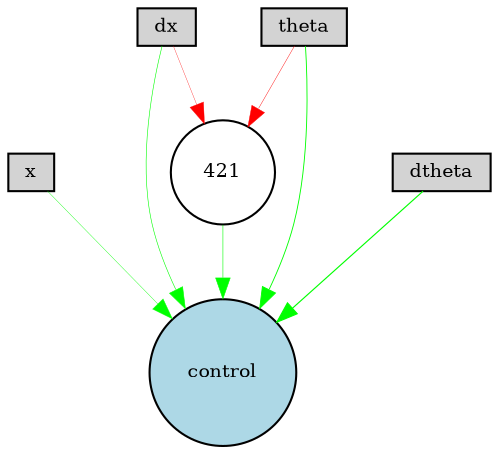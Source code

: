 digraph {
	node [fontsize=9 height=0.2 shape=circle width=0.2]
	x [fillcolor=lightgray shape=box style=filled]
	dx [fillcolor=lightgray shape=box style=filled]
	theta [fillcolor=lightgray shape=box style=filled]
	dtheta [fillcolor=lightgray shape=box style=filled]
	control [fillcolor=lightblue style=filled]
	421 [fillcolor=white style=filled]
	dx -> control [color=green penwidth=0.27969938727678445 style=solid]
	theta -> control [color=green penwidth=0.4250698522753016 style=solid]
	x -> control [color=green penwidth=0.18593860094176842 style=solid]
	dtheta -> control [color=green penwidth=0.5483698294855304 style=solid]
	dx -> 421 [color=red penwidth=0.152000938036082 style=solid]
	421 -> control [color=green penwidth=0.27613989982092263 style=solid]
	theta -> 421 [color=red penwidth=0.20394098028455698 style=solid]
}
